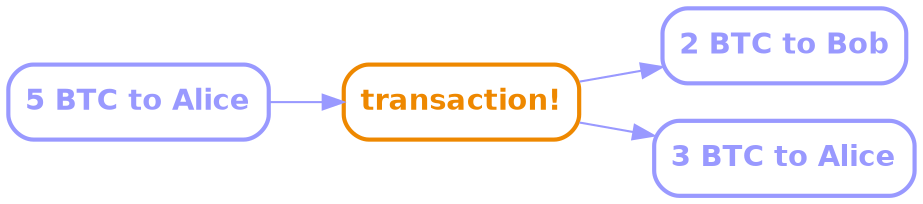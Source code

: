 digraph G {
    rankdir=LR;
    graph [
        K=1.0,
        overlap=false,
        splines = spline,
    ];
    node [
        shape=box
        style="rounded,bold"
        color="#9999ff",
        fontcolor="#9999ff",
        fontname="Helvetica-bold",
    ];
    edge [
        # arrowsize=2,
        color="#9999ff",
    ];
    "transaction!" [color="#ee8800", fontcolor="#ee8800"]

    "5 BTC to Alice" -> "transaction!"

    "transaction!" -> "2 BTC to Bob"
    "transaction!" -> "3 BTC to Alice"
}
